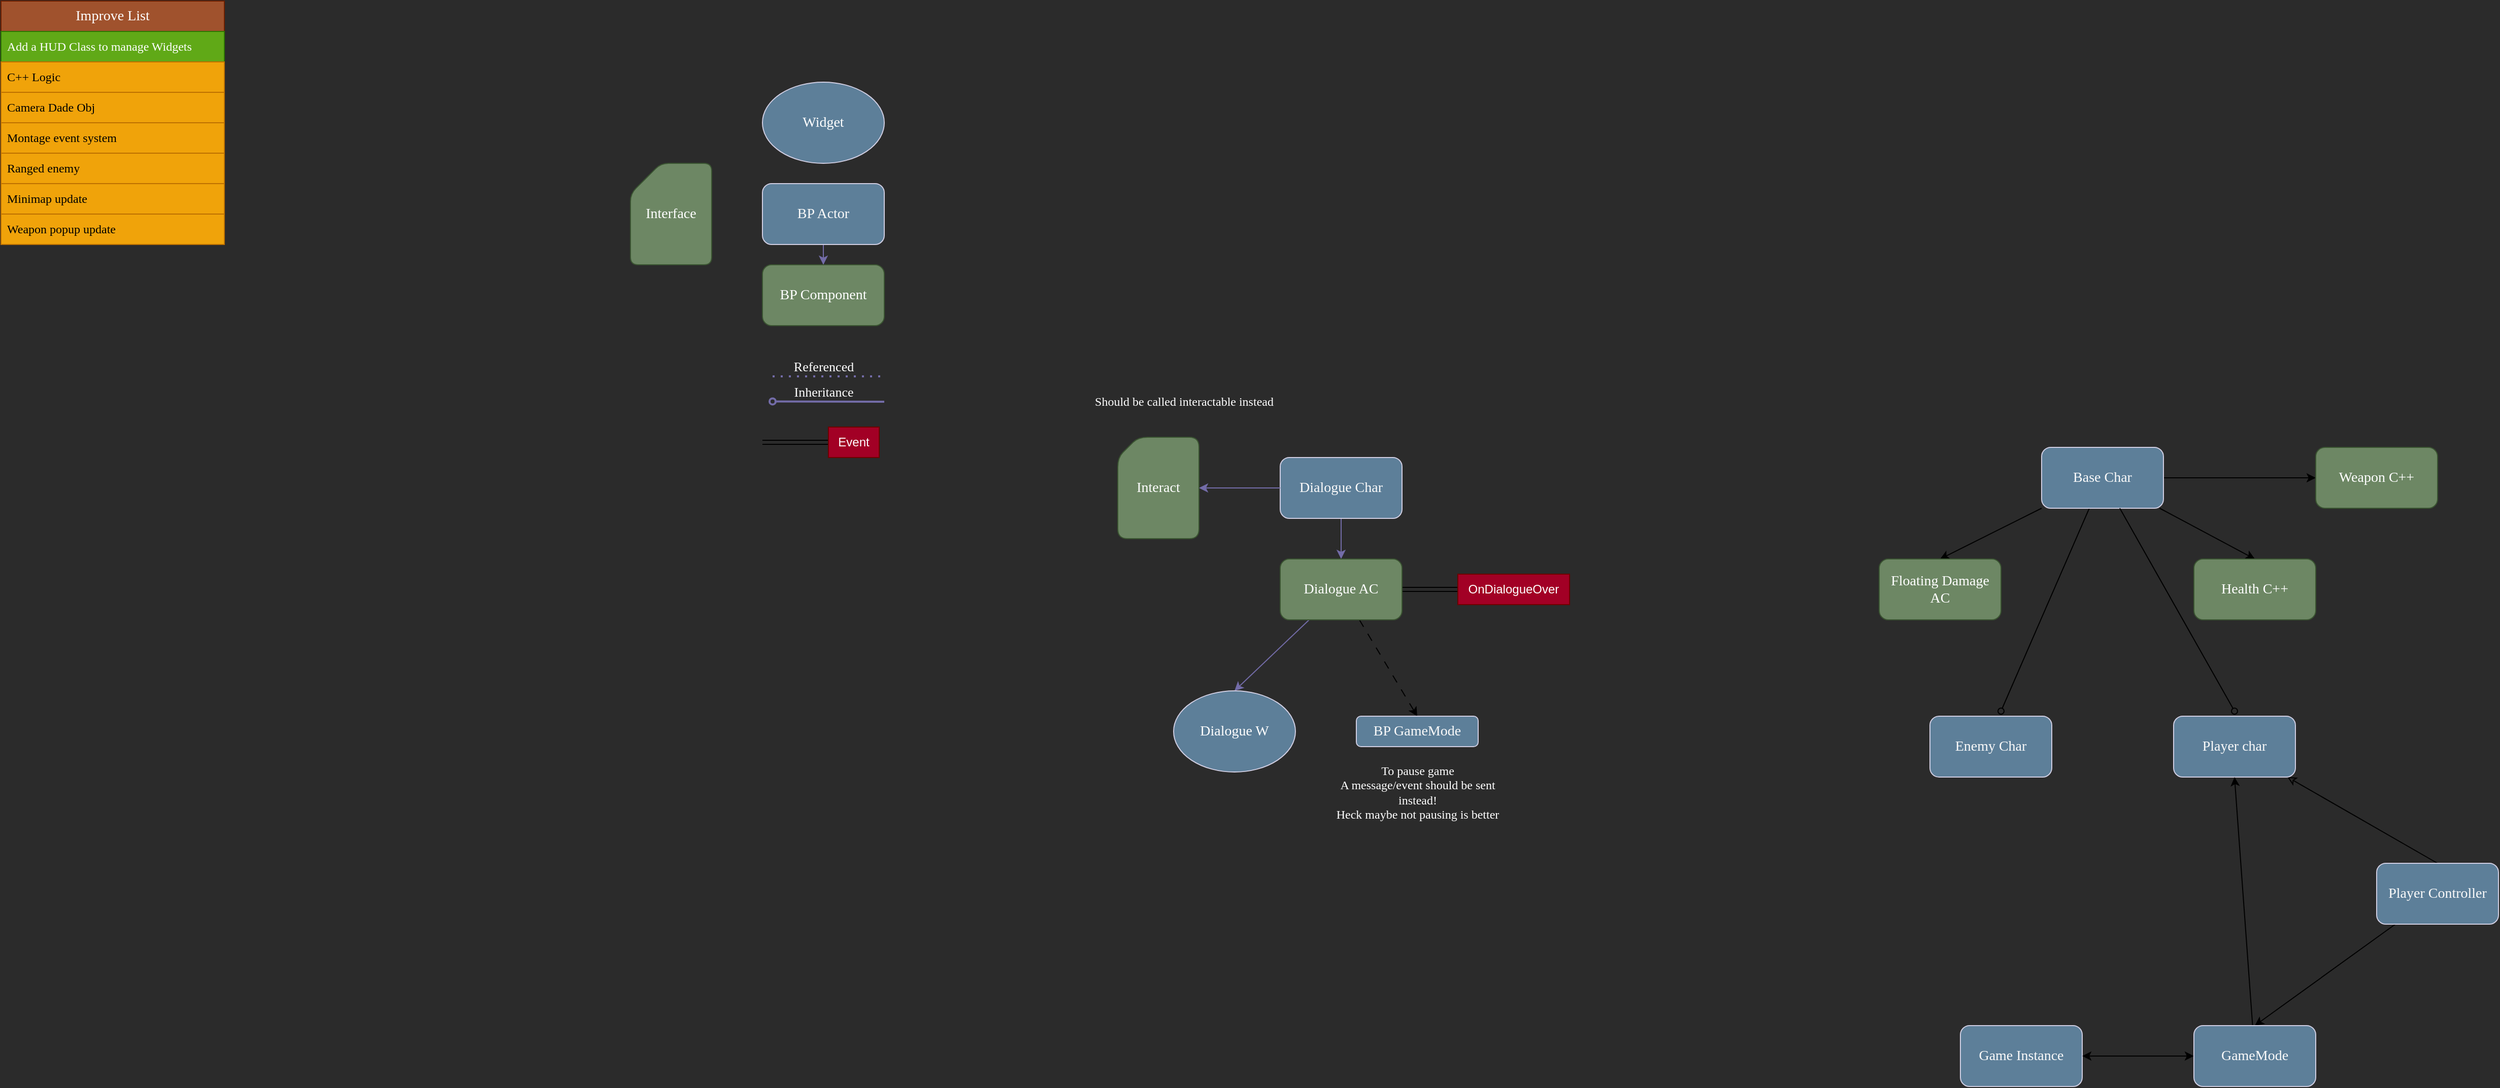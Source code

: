 <mxfile version="27.0.9">
  <diagram name="Page-1" id="vQkjQPH0nNXgujTa5CfO">
    <mxGraphModel dx="2063" dy="1822" grid="1" gridSize="10" guides="1" tooltips="1" connect="1" arrows="1" fold="1" page="1" pageScale="1" pageWidth="850" pageHeight="1100" background="#2B2B2B" math="0" shadow="0">
      <root>
        <mxCell id="0" />
        <mxCell id="1" parent="0" />
        <mxCell id="pJZorYf-fG8bxs0vKY6Z-65" style="edgeStyle=orthogonalEdgeStyle;rounded=0;orthogonalLoop=1;jettySize=auto;html=1;entryX=0.5;entryY=0;entryDx=0;entryDy=0;strokeColor=#736CA8;fontFamily=Helvetica;fontSize=12;fontColor=#1A1A1A;labelBackgroundColor=none;resizable=0;" parent="1" source="pJZorYf-fG8bxs0vKY6Z-2" target="pJZorYf-fG8bxs0vKY6Z-3" edge="1">
          <mxGeometry relative="1" as="geometry" />
        </mxCell>
        <mxCell id="pJZorYf-fG8bxs0vKY6Z-2" value="&lt;font face=&quot;Lucida Console&quot; style=&quot;font-size: 14px; color: rgb(250, 250, 250);&quot;&gt;BP Actor&lt;/font&gt;" style="rounded=1;whiteSpace=wrap;html=1;strokeColor=#D0CEE2;fontColor=#1A1A1A;fillColor=#5D7F99;labelBackgroundColor=none;" parent="1" vertex="1">
          <mxGeometry x="20" y="30" width="120" height="60" as="geometry" />
        </mxCell>
        <mxCell id="pJZorYf-fG8bxs0vKY6Z-3" value="&lt;font face=&quot;Lucida Console&quot; style=&quot;font-size: 14px;&quot;&gt;BP Component&lt;/font&gt;" style="rounded=1;whiteSpace=wrap;html=1;strokeColor=#3A5431;fontColor=#ffffff;fillColor=#6d8764;labelBackgroundColor=none;" parent="1" vertex="1">
          <mxGeometry x="20" y="110" width="120" height="60" as="geometry" />
        </mxCell>
        <mxCell id="pJZorYf-fG8bxs0vKY6Z-52" value="" style="endArrow=none;dashed=1;html=1;dashPattern=1 3;strokeWidth=2;rounded=0;strokeColor=#736CA8;fontFamily=Helvetica;fontSize=12;fontColor=#1A1A1A;labelBackgroundColor=none;" parent="1" edge="1">
          <mxGeometry width="50" height="50" relative="1" as="geometry">
            <mxPoint x="30" y="220" as="sourcePoint" />
            <mxPoint x="140" y="220" as="targetPoint" />
          </mxGeometry>
        </mxCell>
        <mxCell id="pJZorYf-fG8bxs0vKY6Z-54" value="&lt;font face=&quot;Lucida Console&quot; style=&quot;color: rgb(255, 255, 255); font-size: 13px;&quot;&gt;Referenced&lt;/font&gt;" style="edgeLabel;html=1;align=center;verticalAlign=middle;resizable=0;points=[];rounded=1;strokeColor=#D0CEE2;fontFamily=Helvetica;fontSize=12;fontColor=#1A1A1A;labelBackgroundColor=none;fillColor=#5D7F99;" parent="pJZorYf-fG8bxs0vKY6Z-52" vertex="1" connectable="0">
          <mxGeometry x="0.033" relative="1" as="geometry">
            <mxPoint x="-7" y="-10" as="offset" />
          </mxGeometry>
        </mxCell>
        <mxCell id="pJZorYf-fG8bxs0vKY6Z-58" value="&lt;font face=&quot;Lucida Console&quot; style=&quot;font-size: 14px; color: rgb(255, 255, 255);&quot;&gt;Widget&lt;/font&gt;" style="ellipse;whiteSpace=wrap;html=1;rounded=1;strokeColor=#D0CEE2;align=center;verticalAlign=middle;fontFamily=Helvetica;fontSize=12;fontColor=#1A1A1A;labelBackgroundColor=none;resizable=0;fillColor=#5D7F99;gradientColor=none;" parent="1" vertex="1">
          <mxGeometry x="20" y="-70" width="120" height="80" as="geometry" />
        </mxCell>
        <mxCell id="pJZorYf-fG8bxs0vKY6Z-63" style="edgeStyle=orthogonalEdgeStyle;rounded=0;orthogonalLoop=1;jettySize=auto;html=1;entryX=0.5;entryY=0;entryDx=0;entryDy=0;strokeColor=#736CA8;fontFamily=Helvetica;fontSize=12;fontColor=#1A1A1A;labelBackgroundColor=none;resizable=0;" parent="1" source="pJZorYf-fG8bxs0vKY6Z-61" target="pJZorYf-fG8bxs0vKY6Z-62" edge="1">
          <mxGeometry relative="1" as="geometry" />
        </mxCell>
        <mxCell id="pJZorYf-fG8bxs0vKY6Z-61" value="&lt;font face=&quot;Lucida Console&quot; style=&quot;font-size: 14px; color: rgb(250, 250, 250);&quot;&gt;Dialogue Char&lt;/font&gt;" style="rounded=1;whiteSpace=wrap;html=1;strokeColor=#D0CEE2;fontColor=#1A1A1A;fillColor=#5D7F99;labelBackgroundColor=none;align=center;verticalAlign=middle;fontFamily=Helvetica;fontSize=12;resizable=0;" parent="1" vertex="1">
          <mxGeometry x="530" y="300" width="120" height="60" as="geometry" />
        </mxCell>
        <mxCell id="pJZorYf-fG8bxs0vKY6Z-78" style="edgeStyle=none;rounded=0;orthogonalLoop=1;jettySize=auto;html=1;entryX=0.5;entryY=0;entryDx=0;entryDy=0;strokeColor=#736CA8;fontFamily=Helvetica;fontSize=12;fontColor=#1A1A1A;labelBackgroundColor=none;autosize=1;resizable=0;" parent="1" source="pJZorYf-fG8bxs0vKY6Z-62" target="pJZorYf-fG8bxs0vKY6Z-77" edge="1">
          <mxGeometry relative="1" as="geometry" />
        </mxCell>
        <mxCell id="lLQkDeXX_7Up4BZqoYKP-2" style="edgeStyle=none;rounded=0;orthogonalLoop=1;jettySize=auto;html=1;entryX=0.5;entryY=0;entryDx=0;entryDy=0;dashed=1;dashPattern=8 8;" parent="1" source="pJZorYf-fG8bxs0vKY6Z-62" target="pJZorYf-fG8bxs0vKY6Z-80" edge="1">
          <mxGeometry relative="1" as="geometry" />
        </mxCell>
        <mxCell id="upC0CkmydvSWev3tTeEb-4" style="edgeStyle=none;rounded=0;orthogonalLoop=1;jettySize=auto;html=1;entryX=0;entryY=0.5;entryDx=0;entryDy=0;fontFamily=Helvetica;fontSize=12;fontColor=#1A1A1A;labelBackgroundColor=none;autosize=1;resizable=0;shape=link;" parent="1" source="pJZorYf-fG8bxs0vKY6Z-62" target="upC0CkmydvSWev3tTeEb-3" edge="1">
          <mxGeometry relative="1" as="geometry" />
        </mxCell>
        <mxCell id="pJZorYf-fG8bxs0vKY6Z-62" value="&lt;font face=&quot;Lucida Console&quot; style=&quot;font-size: 14px;&quot;&gt;Dialogue AC&lt;/font&gt;" style="rounded=1;whiteSpace=wrap;html=1;strokeColor=#3A5431;fontColor=#ffffff;fillColor=#6d8764;labelBackgroundColor=none;align=center;verticalAlign=middle;fontFamily=Helvetica;fontSize=12;resizable=1;movable=1;rotatable=1;deletable=1;editable=1;locked=0;connectable=1;" parent="1" vertex="1">
          <mxGeometry x="530" y="400" width="120" height="60" as="geometry" />
        </mxCell>
        <mxCell id="pJZorYf-fG8bxs0vKY6Z-66" value="&lt;font face=&quot;Lucida Console&quot; style=&quot;font-size: 14px; color: rgb(255, 255, 255);&quot;&gt;Interface&lt;/font&gt;" style="shape=card;whiteSpace=wrap;html=1;rounded=1;strokeColor=#3A5431;align=center;verticalAlign=middle;fontFamily=Helvetica;fontSize=12;fontColor=#ffffff;labelBackgroundColor=none;resizable=0;fillColor=#6d8764;arcSize=15;" parent="1" vertex="1">
          <mxGeometry x="-110" y="10" width="80" height="100" as="geometry" />
        </mxCell>
        <mxCell id="pJZorYf-fG8bxs0vKY6Z-70" value="&lt;font face=&quot;Lucida Console&quot; style=&quot;font-size: 14px; color: rgb(255, 255, 255);&quot;&gt;Interact&lt;/font&gt;" style="shape=card;whiteSpace=wrap;html=1;rounded=1;strokeColor=#3A5431;align=center;verticalAlign=middle;fontFamily=Helvetica;fontSize=12;fontColor=#ffffff;labelBackgroundColor=none;resizable=0;fillColor=#6d8764;arcSize=19;size=20;" parent="1" vertex="1">
          <mxGeometry x="370" y="280" width="80" height="100" as="geometry" />
        </mxCell>
        <mxCell id="pJZorYf-fG8bxs0vKY6Z-71" value="&lt;font face=&quot;Lucida Console&quot; style=&quot;color: rgb(255, 255, 255);&quot;&gt;Should be called interactable instead&lt;/font&gt;" style="text;html=1;align=center;verticalAlign=middle;resizable=0;points=[];autosize=1;strokeColor=none;fillColor=none;fontFamily=Helvetica;fontSize=12;fontColor=default;labelBackgroundColor=none;" parent="1" vertex="1">
          <mxGeometry x="290" y="230" width="290" height="30" as="geometry" />
        </mxCell>
        <mxCell id="pJZorYf-fG8bxs0vKY6Z-76" style="edgeStyle=none;rounded=0;orthogonalLoop=1;jettySize=auto;html=1;entryX=1;entryY=0.5;entryDx=0;entryDy=0;entryPerimeter=0;strokeColor=#736CA8;fontFamily=Helvetica;fontSize=12;fontColor=#1A1A1A;labelBackgroundColor=none;autosize=1;resizable=0;" parent="1" source="pJZorYf-fG8bxs0vKY6Z-61" target="pJZorYf-fG8bxs0vKY6Z-70" edge="1">
          <mxGeometry relative="1" as="geometry" />
        </mxCell>
        <mxCell id="pJZorYf-fG8bxs0vKY6Z-77" value="&lt;font face=&quot;Lucida Console&quot; style=&quot;font-size: 14px; color: rgb(255, 255, 255);&quot;&gt;Dialogue W&lt;/font&gt;" style="ellipse;whiteSpace=wrap;html=1;rounded=1;strokeColor=#D0CEE2;align=center;verticalAlign=middle;fontFamily=Helvetica;fontSize=12;fontColor=#1A1A1A;labelBackgroundColor=none;resizable=0;fillColor=#5D7F99;gradientColor=none;" parent="1" vertex="1">
          <mxGeometry x="425.0" y="530" width="120" height="80" as="geometry" />
        </mxCell>
        <mxCell id="pJZorYf-fG8bxs0vKY6Z-80" value="&lt;font face=&quot;Lucida Console&quot; color=&quot;#fafafa&quot;&gt;&lt;span style=&quot;font-size: 14px;&quot;&gt;BP GameMode&lt;/span&gt;&lt;/font&gt;" style="rounded=1;whiteSpace=wrap;html=1;strokeColor=#D0CEE2;fontColor=#1A1A1A;fillColor=#5D7F99;labelBackgroundColor=none;align=center;verticalAlign=middle;fontFamily=Helvetica;fontSize=12;autosize=1;resizable=0;" parent="1" vertex="1">
          <mxGeometry x="605" y="555" width="120" height="30" as="geometry" />
        </mxCell>
        <mxCell id="upC0CkmydvSWev3tTeEb-1" value="&lt;font face=&quot;Lucida Console&quot; style=&quot;color: rgb(255, 255, 255);&quot;&gt;To pause game&lt;/font&gt;&lt;div&gt;&lt;font face=&quot;Lucida Console&quot; style=&quot;color: rgb(255, 255, 255);&quot;&gt;A message/event should be sent&lt;/font&gt;&lt;/div&gt;&lt;div&gt;&lt;font face=&quot;Lucida Console&quot; style=&quot;color: rgb(255, 255, 255);&quot;&gt;instead!&lt;/font&gt;&lt;/div&gt;&lt;div&gt;&lt;font face=&quot;Lucida Console&quot; style=&quot;color: rgb(255, 255, 255);&quot;&gt;Heck maybe not pausing is better&lt;/font&gt;&lt;/div&gt;" style="text;html=1;align=center;verticalAlign=middle;resizable=0;points=[];autosize=1;strokeColor=none;fillColor=none;fontFamily=Helvetica;fontSize=12;fontColor=default;labelBackgroundColor=none;" parent="1" vertex="1">
          <mxGeometry x="540" y="595" width="250" height="70" as="geometry" />
        </mxCell>
        <mxCell id="upC0CkmydvSWev3tTeEb-7" style="edgeStyle=none;rounded=0;orthogonalLoop=1;jettySize=auto;html=1;fontFamily=Helvetica;fontSize=12;fontColor=#1A1A1A;labelBackgroundColor=none;autosize=1;resizable=0;shape=link;" parent="1" source="upC0CkmydvSWev3tTeEb-2" edge="1">
          <mxGeometry relative="1" as="geometry">
            <mxPoint x="20" y="285" as="targetPoint" />
          </mxGeometry>
        </mxCell>
        <mxCell id="upC0CkmydvSWev3tTeEb-2" value="Event" style="rounded=1;whiteSpace=wrap;html=1;align=center;verticalAlign=middle;fontFamily=Helvetica;fontSize=12;fontColor=#ffffff;labelBackgroundColor=none;autosize=1;resizable=0;fillColor=#a20025;strokeColor=#6F0000;arcSize=0;" parent="1" vertex="1">
          <mxGeometry x="85" y="270" width="50" height="30" as="geometry" />
        </mxCell>
        <mxCell id="upC0CkmydvSWev3tTeEb-3" value="OnDialogueOver" style="rounded=1;whiteSpace=wrap;html=1;align=center;verticalAlign=middle;fontFamily=Helvetica;fontSize=12;fontColor=#ffffff;labelBackgroundColor=none;autosize=1;resizable=0;fillColor=#a20025;strokeColor=#6F0000;arcSize=0;" parent="1" vertex="1">
          <mxGeometry x="705.0" y="415" width="110" height="30" as="geometry" />
        </mxCell>
        <mxCell id="upC0CkmydvSWev3tTeEb-9" value="" style="endArrow=none;html=1;strokeWidth=2;rounded=0;strokeColor=#736CA8;fontFamily=Helvetica;fontSize=12;fontColor=#1A1A1A;labelBackgroundColor=none;startArrow=oval;startFill=0;" parent="1" edge="1">
          <mxGeometry width="50" height="50" relative="1" as="geometry">
            <mxPoint x="30" y="244.7" as="sourcePoint" />
            <mxPoint x="140" y="245" as="targetPoint" />
          </mxGeometry>
        </mxCell>
        <mxCell id="upC0CkmydvSWev3tTeEb-10" value="&lt;font face=&quot;Lucida Console&quot; style=&quot;color: rgb(255, 255, 255); font-size: 13px;&quot;&gt;Inheritance&lt;/font&gt;" style="edgeLabel;html=1;align=center;verticalAlign=middle;resizable=0;points=[];rounded=1;strokeColor=#D0CEE2;fontFamily=Helvetica;fontSize=12;fontColor=#1A1A1A;labelBackgroundColor=none;fillColor=#5D7F99;" parent="upC0CkmydvSWev3tTeEb-9" vertex="1" connectable="0">
          <mxGeometry x="0.033" relative="1" as="geometry">
            <mxPoint x="-7" y="-10" as="offset" />
          </mxGeometry>
        </mxCell>
        <mxCell id="upC0CkmydvSWev3tTeEb-13" style="edgeStyle=none;rounded=0;orthogonalLoop=1;jettySize=auto;html=1;entryX=0.5;entryY=0;entryDx=0;entryDy=0;fontFamily=Helvetica;fontSize=12;fontColor=#1A1A1A;labelBackgroundColor=none;autosize=1;resizable=0;" parent="1" source="upC0CkmydvSWev3tTeEb-11" target="upC0CkmydvSWev3tTeEb-12" edge="1">
          <mxGeometry relative="1" as="geometry" />
        </mxCell>
        <mxCell id="upC0CkmydvSWev3tTeEb-15" style="edgeStyle=none;rounded=0;orthogonalLoop=1;jettySize=auto;html=1;entryX=0.5;entryY=0;entryDx=0;entryDy=0;fontFamily=Helvetica;fontSize=12;fontColor=#1A1A1A;labelBackgroundColor=none;autosize=1;resizable=0;" parent="1" source="upC0CkmydvSWev3tTeEb-11" target="upC0CkmydvSWev3tTeEb-14" edge="1">
          <mxGeometry relative="1" as="geometry" />
        </mxCell>
        <mxCell id="upC0CkmydvSWev3tTeEb-17" style="edgeStyle=none;rounded=0;orthogonalLoop=1;jettySize=auto;html=1;fontFamily=Helvetica;fontSize=12;fontColor=#1A1A1A;labelBackgroundColor=none;autosize=1;resizable=0;startArrow=none;startFill=0;endArrow=oval;endFill=0;" parent="1" source="upC0CkmydvSWev3tTeEb-11" edge="1">
          <mxGeometry relative="1" as="geometry">
            <mxPoint x="1240" y="550" as="targetPoint" />
          </mxGeometry>
        </mxCell>
        <mxCell id="upC0CkmydvSWev3tTeEb-21" style="edgeStyle=none;rounded=0;orthogonalLoop=1;jettySize=auto;html=1;entryX=0;entryY=0.5;entryDx=0;entryDy=0;fontFamily=Helvetica;fontSize=12;fontColor=#1A1A1A;labelBackgroundColor=none;autosize=1;resizable=0;" parent="1" source="upC0CkmydvSWev3tTeEb-11" target="upC0CkmydvSWev3tTeEb-20" edge="1">
          <mxGeometry relative="1" as="geometry" />
        </mxCell>
        <mxCell id="upC0CkmydvSWev3tTeEb-11" value="&lt;font face=&quot;Lucida Console&quot; style=&quot;font-size: 14px; color: rgb(250, 250, 250);&quot;&gt;Base Char&lt;/font&gt;" style="rounded=1;whiteSpace=wrap;html=1;strokeColor=#D0CEE2;fontColor=#1A1A1A;fillColor=#5D7F99;labelBackgroundColor=none;align=center;verticalAlign=middle;fontFamily=Helvetica;fontSize=12;resizable=0;" parent="1" vertex="1">
          <mxGeometry x="1280" y="290" width="120" height="60" as="geometry" />
        </mxCell>
        <mxCell id="upC0CkmydvSWev3tTeEb-12" value="&lt;font face=&quot;Lucida Console&quot; style=&quot;font-size: 14px;&quot;&gt;Floating Damage AC&lt;/font&gt;" style="rounded=1;whiteSpace=wrap;html=1;strokeColor=#3A5431;fontColor=#ffffff;fillColor=#6d8764;labelBackgroundColor=none;align=center;verticalAlign=middle;fontFamily=Helvetica;fontSize=12;resizable=1;movable=1;rotatable=1;deletable=1;editable=1;locked=0;connectable=1;" parent="1" vertex="1">
          <mxGeometry x="1120" y="400" width="120" height="60" as="geometry" />
        </mxCell>
        <mxCell id="upC0CkmydvSWev3tTeEb-14" value="&lt;font face=&quot;Lucida Console&quot; style=&quot;font-size: 14px;&quot;&gt;Health C++&lt;/font&gt;" style="rounded=1;whiteSpace=wrap;html=1;strokeColor=#3A5431;fontColor=#ffffff;fillColor=#6d8764;labelBackgroundColor=none;align=center;verticalAlign=middle;fontFamily=Helvetica;fontSize=12;resizable=1;movable=1;rotatable=1;deletable=1;editable=1;locked=0;connectable=1;" parent="1" vertex="1">
          <mxGeometry x="1430" y="400" width="120" height="60" as="geometry" />
        </mxCell>
        <mxCell id="upC0CkmydvSWev3tTeEb-16" value="&lt;font face=&quot;Lucida Console&quot; style=&quot;font-size: 14px; color: rgb(250, 250, 250);&quot;&gt;Enemy Char&lt;/font&gt;" style="rounded=1;whiteSpace=wrap;html=1;strokeColor=#D0CEE2;fontColor=#1A1A1A;fillColor=#5D7F99;labelBackgroundColor=none;align=center;verticalAlign=middle;fontFamily=Helvetica;fontSize=12;resizable=0;" parent="1" vertex="1">
          <mxGeometry x="1170" y="555" width="120" height="60" as="geometry" />
        </mxCell>
        <mxCell id="upC0CkmydvSWev3tTeEb-20" value="&lt;font face=&quot;Lucida Console&quot; style=&quot;font-size: 14px;&quot;&gt;Weapon C++&lt;/font&gt;" style="rounded=1;whiteSpace=wrap;html=1;strokeColor=#3A5431;fontColor=#ffffff;fillColor=#6d8764;labelBackgroundColor=none;align=center;verticalAlign=middle;fontFamily=Helvetica;fontSize=12;resizable=1;movable=1;rotatable=1;deletable=1;editable=1;locked=0;connectable=1;" parent="1" vertex="1">
          <mxGeometry x="1550" y="290" width="120" height="60" as="geometry" />
        </mxCell>
        <mxCell id="upC0CkmydvSWev3tTeEb-43" style="edgeStyle=none;rounded=0;orthogonalLoop=1;jettySize=auto;html=1;entryX=0.5;entryY=0;entryDx=0;entryDy=0;startArrow=classic;startFill=0;endArrow=none;" parent="1" source="upC0CkmydvSWev3tTeEb-22" target="upC0CkmydvSWev3tTeEb-40" edge="1">
          <mxGeometry relative="1" as="geometry" />
        </mxCell>
        <mxCell id="upC0CkmydvSWev3tTeEb-22" value="&lt;font face=&quot;Lucida Console&quot; style=&quot;font-size: 14px; color: rgb(250, 250, 250);&quot;&gt;Player char&lt;/font&gt;" style="rounded=1;whiteSpace=wrap;html=1;strokeColor=#D0CEE2;fontColor=#1A1A1A;fillColor=#5D7F99;labelBackgroundColor=none;align=center;verticalAlign=middle;fontFamily=Helvetica;fontSize=12;resizable=0;" parent="1" vertex="1">
          <mxGeometry x="1410" y="555" width="120" height="60" as="geometry" />
        </mxCell>
        <mxCell id="upC0CkmydvSWev3tTeEb-23" style="edgeStyle=none;rounded=0;orthogonalLoop=1;jettySize=auto;html=1;fontFamily=Helvetica;fontSize=12;fontColor=#1A1A1A;labelBackgroundColor=none;autosize=1;resizable=0;startArrow=none;startFill=0;endArrow=oval;endFill=0;" parent="1" edge="1">
          <mxGeometry relative="1" as="geometry">
            <mxPoint x="1357" y="350" as="sourcePoint" />
            <mxPoint x="1470" y="550" as="targetPoint" />
          </mxGeometry>
        </mxCell>
        <mxCell id="upC0CkmydvSWev3tTeEb-30" value="Improve List" style="swimlane;fontStyle=0;childLayout=stackLayout;horizontal=1;startSize=30;horizontalStack=0;resizeParent=1;resizeParentMax=0;resizeLast=0;collapsible=1;marginBottom=0;whiteSpace=wrap;html=1;fontSize=14;fontFamily=Lucida Console;fontColor=#ffffff;fillColor=#a0522d;strokeColor=#6D1F00;" parent="1" vertex="1">
          <mxGeometry x="-730" y="-150" width="220" height="240" as="geometry">
            <mxRectangle x="-760" y="-40" width="140" height="30" as="alternateBounds" />
          </mxGeometry>
        </mxCell>
        <mxCell id="upC0CkmydvSWev3tTeEb-44" value="Add a HUD Class to manage Widgets" style="text;align=left;verticalAlign=middle;spacingLeft=4;spacingRight=4;overflow=hidden;points=[[0,0.5],[1,0.5]];portConstraint=eastwest;rotatable=0;whiteSpace=wrap;html=1;fontFamily=Lucida Console;fillColor=#60a917;fontColor=#ffffff;strokeColor=#2D7600;" parent="upC0CkmydvSWev3tTeEb-30" vertex="1">
          <mxGeometry y="30" width="220" height="30" as="geometry" />
        </mxCell>
        <mxCell id="upC0CkmydvSWev3tTeEb-31" value="C++ Logic" style="text;strokeColor=#BD7000;fillColor=#f0a30a;align=left;verticalAlign=middle;spacingLeft=4;spacingRight=4;overflow=hidden;points=[[0,0.5],[1,0.5]];portConstraint=eastwest;rotatable=0;whiteSpace=wrap;html=1;fontFamily=Lucida Console;fontColor=#000000;" parent="upC0CkmydvSWev3tTeEb-30" vertex="1">
          <mxGeometry y="60" width="220" height="30" as="geometry" />
        </mxCell>
        <mxCell id="upC0CkmydvSWev3tTeEb-38" value="Camera Dade Obj" style="text;strokeColor=#BD7000;fillColor=#f0a30a;align=left;verticalAlign=middle;spacingLeft=4;spacingRight=4;overflow=hidden;points=[[0,0.5],[1,0.5]];portConstraint=eastwest;rotatable=0;whiteSpace=wrap;html=1;fontFamily=Lucida Console;fontColor=#000000;" parent="upC0CkmydvSWev3tTeEb-30" vertex="1">
          <mxGeometry y="90" width="220" height="30" as="geometry" />
        </mxCell>
        <mxCell id="upC0CkmydvSWev3tTeEb-32" value="Montage event system" style="text;strokeColor=#BD7000;fillColor=#f0a30a;align=left;verticalAlign=middle;spacingLeft=4;spacingRight=4;overflow=hidden;points=[[0,0.5],[1,0.5]];portConstraint=eastwest;rotatable=0;whiteSpace=wrap;html=1;fontFamily=Lucida Console;fontColor=#000000;" parent="upC0CkmydvSWev3tTeEb-30" vertex="1">
          <mxGeometry y="120" width="220" height="30" as="geometry" />
        </mxCell>
        <mxCell id="upC0CkmydvSWev3tTeEb-37" value="Ranged enemy" style="text;strokeColor=#BD7000;fillColor=#f0a30a;align=left;verticalAlign=middle;spacingLeft=4;spacingRight=4;overflow=hidden;points=[[0,0.5],[1,0.5]];portConstraint=eastwest;rotatable=0;whiteSpace=wrap;html=1;fontFamily=Lucida Console;fontColor=#000000;" parent="upC0CkmydvSWev3tTeEb-30" vertex="1">
          <mxGeometry y="150" width="220" height="30" as="geometry" />
        </mxCell>
        <mxCell id="HZ8Az6_HmTzBcgyhWsYw-2" value="Minimap update" style="text;strokeColor=#BD7000;fillColor=#f0a30a;align=left;verticalAlign=middle;spacingLeft=4;spacingRight=4;overflow=hidden;points=[[0,0.5],[1,0.5]];portConstraint=eastwest;rotatable=0;whiteSpace=wrap;html=1;fontFamily=Lucida Console;fontColor=#000000;" parent="upC0CkmydvSWev3tTeEb-30" vertex="1">
          <mxGeometry y="180" width="220" height="30" as="geometry" />
        </mxCell>
        <mxCell id="HZ8Az6_HmTzBcgyhWsYw-3" value="Weapon popup update" style="text;strokeColor=#BD7000;fillColor=#f0a30a;align=left;verticalAlign=middle;spacingLeft=4;spacingRight=4;overflow=hidden;points=[[0,0.5],[1,0.5]];portConstraint=eastwest;rotatable=0;whiteSpace=wrap;html=1;fontFamily=Lucida Console;fontColor=#000000;" parent="upC0CkmydvSWev3tTeEb-30" vertex="1">
          <mxGeometry y="210" width="220" height="30" as="geometry" />
        </mxCell>
        <mxCell id="upC0CkmydvSWev3tTeEb-39" value="&lt;font face=&quot;Lucida Console&quot; style=&quot;font-size: 14px; color: rgb(250, 250, 250);&quot;&gt;Game Instance&lt;/font&gt;" style="rounded=1;whiteSpace=wrap;html=1;strokeColor=#D0CEE2;fontColor=#1A1A1A;fillColor=#5D7F99;labelBackgroundColor=none;align=center;verticalAlign=middle;fontFamily=Helvetica;fontSize=12;resizable=0;" parent="1" vertex="1">
          <mxGeometry x="1200" y="860" width="120" height="60" as="geometry" />
        </mxCell>
        <mxCell id="upC0CkmydvSWev3tTeEb-47" style="edgeStyle=none;rounded=0;orthogonalLoop=1;jettySize=auto;html=1;entryX=0.5;entryY=0;entryDx=0;entryDy=0;" parent="1" source="upC0CkmydvSWev3tTeEb-40" target="upC0CkmydvSWev3tTeEb-46" edge="1">
          <mxGeometry relative="1" as="geometry" />
        </mxCell>
        <mxCell id="upC0CkmydvSWev3tTeEb-40" value="&lt;font face=&quot;Lucida Console&quot; style=&quot;font-size: 14px; color: rgb(250, 250, 250);&quot;&gt;Player Controller&lt;/font&gt;" style="rounded=1;whiteSpace=wrap;html=1;strokeColor=#D0CEE2;fontColor=#1A1A1A;fillColor=#5D7F99;labelBackgroundColor=none;align=center;verticalAlign=middle;fontFamily=Helvetica;fontSize=12;resizable=0;" parent="1" vertex="1">
          <mxGeometry x="1610" y="700" width="120" height="60" as="geometry" />
        </mxCell>
        <mxCell id="HZ8Az6_HmTzBcgyhWsYw-7" style="rounded=0;orthogonalLoop=1;jettySize=auto;html=1;entryX=0.5;entryY=1;entryDx=0;entryDy=0;" parent="1" source="upC0CkmydvSWev3tTeEb-46" target="upC0CkmydvSWev3tTeEb-22" edge="1">
          <mxGeometry relative="1" as="geometry" />
        </mxCell>
        <mxCell id="HZ8Az6_HmTzBcgyhWsYw-8" style="rounded=0;orthogonalLoop=1;jettySize=auto;html=1;entryX=1;entryY=0.5;entryDx=0;entryDy=0;startArrow=classic;startFill=1;" parent="1" source="upC0CkmydvSWev3tTeEb-46" target="upC0CkmydvSWev3tTeEb-39" edge="1">
          <mxGeometry relative="1" as="geometry" />
        </mxCell>
        <mxCell id="upC0CkmydvSWev3tTeEb-46" value="&lt;font face=&quot;Lucida Console&quot; style=&quot;font-size: 14px; color: rgb(250, 250, 250);&quot;&gt;GameMode&lt;/font&gt;" style="rounded=1;whiteSpace=wrap;html=1;strokeColor=#D0CEE2;fontColor=#1A1A1A;fillColor=#5D7F99;labelBackgroundColor=none;align=center;verticalAlign=middle;fontFamily=Helvetica;fontSize=12;resizable=0;" parent="1" vertex="1">
          <mxGeometry x="1430" y="860" width="120" height="60" as="geometry" />
        </mxCell>
      </root>
    </mxGraphModel>
  </diagram>
</mxfile>
